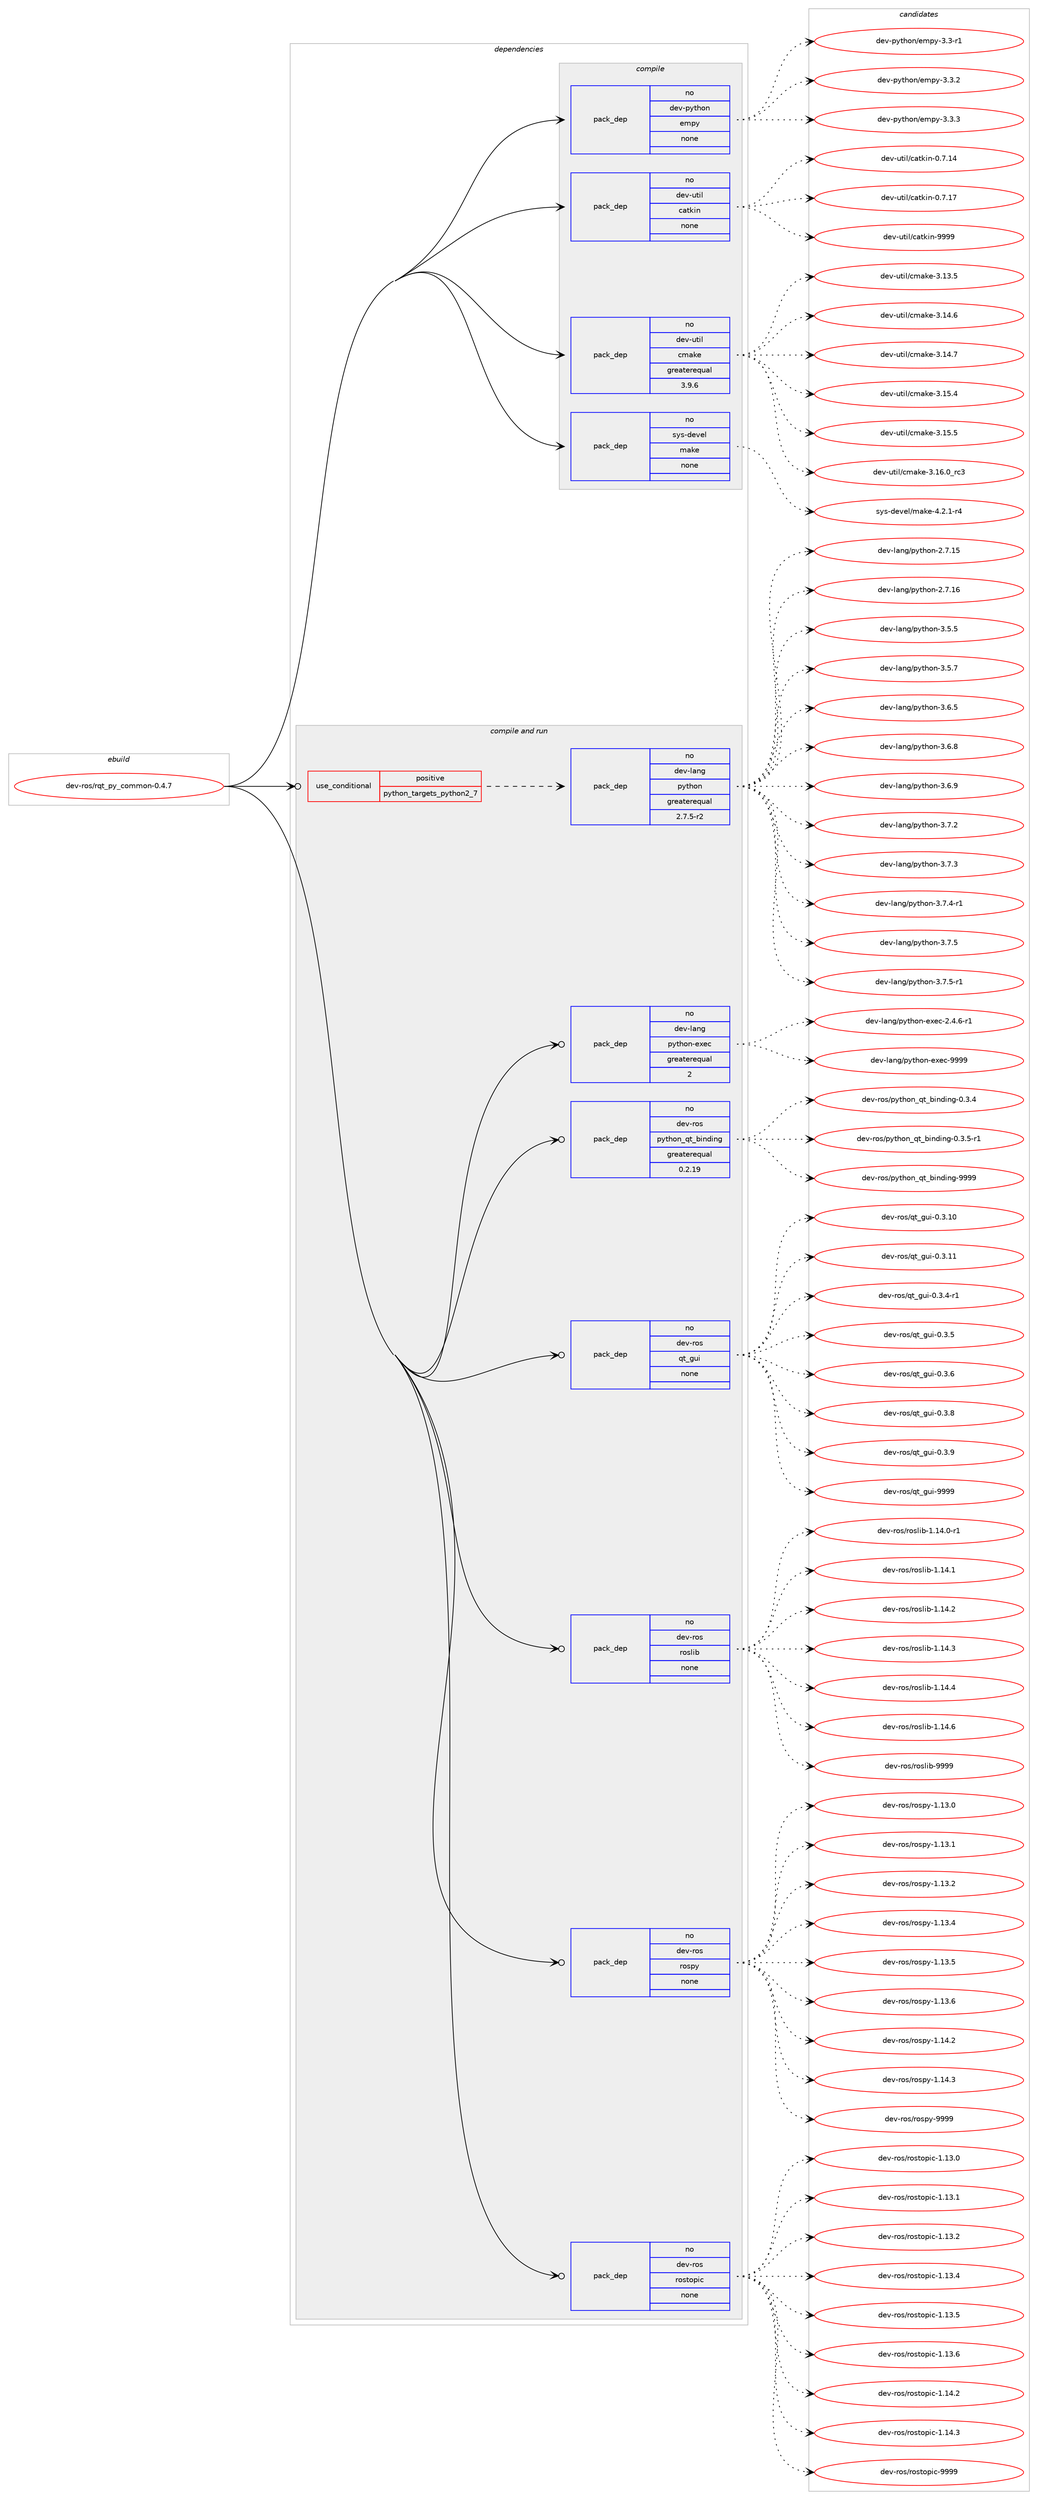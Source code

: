 digraph prolog {

# *************
# Graph options
# *************

newrank=true;
concentrate=true;
compound=true;
graph [rankdir=LR,fontname=Helvetica,fontsize=10,ranksep=1.5];#, ranksep=2.5, nodesep=0.2];
edge  [arrowhead=vee];
node  [fontname=Helvetica,fontsize=10];

# **********
# The ebuild
# **********

subgraph cluster_leftcol {
color=gray;
rank=same;
label=<<i>ebuild</i>>;
id [label="dev-ros/rqt_py_common-0.4.7", color=red, width=4, href="../dev-ros/rqt_py_common-0.4.7.svg"];
}

# ****************
# The dependencies
# ****************

subgraph cluster_midcol {
color=gray;
label=<<i>dependencies</i>>;
subgraph cluster_compile {
fillcolor="#eeeeee";
style=filled;
label=<<i>compile</i>>;
subgraph pack498689 {
dependency665894 [label=<<TABLE BORDER="0" CELLBORDER="1" CELLSPACING="0" CELLPADDING="4" WIDTH="220"><TR><TD ROWSPAN="6" CELLPADDING="30">pack_dep</TD></TR><TR><TD WIDTH="110">no</TD></TR><TR><TD>dev-python</TD></TR><TR><TD>empy</TD></TR><TR><TD>none</TD></TR><TR><TD></TD></TR></TABLE>>, shape=none, color=blue];
}
id:e -> dependency665894:w [weight=20,style="solid",arrowhead="vee"];
subgraph pack498690 {
dependency665895 [label=<<TABLE BORDER="0" CELLBORDER="1" CELLSPACING="0" CELLPADDING="4" WIDTH="220"><TR><TD ROWSPAN="6" CELLPADDING="30">pack_dep</TD></TR><TR><TD WIDTH="110">no</TD></TR><TR><TD>dev-util</TD></TR><TR><TD>catkin</TD></TR><TR><TD>none</TD></TR><TR><TD></TD></TR></TABLE>>, shape=none, color=blue];
}
id:e -> dependency665895:w [weight=20,style="solid",arrowhead="vee"];
subgraph pack498691 {
dependency665896 [label=<<TABLE BORDER="0" CELLBORDER="1" CELLSPACING="0" CELLPADDING="4" WIDTH="220"><TR><TD ROWSPAN="6" CELLPADDING="30">pack_dep</TD></TR><TR><TD WIDTH="110">no</TD></TR><TR><TD>dev-util</TD></TR><TR><TD>cmake</TD></TR><TR><TD>greaterequal</TD></TR><TR><TD>3.9.6</TD></TR></TABLE>>, shape=none, color=blue];
}
id:e -> dependency665896:w [weight=20,style="solid",arrowhead="vee"];
subgraph pack498692 {
dependency665897 [label=<<TABLE BORDER="0" CELLBORDER="1" CELLSPACING="0" CELLPADDING="4" WIDTH="220"><TR><TD ROWSPAN="6" CELLPADDING="30">pack_dep</TD></TR><TR><TD WIDTH="110">no</TD></TR><TR><TD>sys-devel</TD></TR><TR><TD>make</TD></TR><TR><TD>none</TD></TR><TR><TD></TD></TR></TABLE>>, shape=none, color=blue];
}
id:e -> dependency665897:w [weight=20,style="solid",arrowhead="vee"];
}
subgraph cluster_compileandrun {
fillcolor="#eeeeee";
style=filled;
label=<<i>compile and run</i>>;
subgraph cond155299 {
dependency665898 [label=<<TABLE BORDER="0" CELLBORDER="1" CELLSPACING="0" CELLPADDING="4"><TR><TD ROWSPAN="3" CELLPADDING="10">use_conditional</TD></TR><TR><TD>positive</TD></TR><TR><TD>python_targets_python2_7</TD></TR></TABLE>>, shape=none, color=red];
subgraph pack498693 {
dependency665899 [label=<<TABLE BORDER="0" CELLBORDER="1" CELLSPACING="0" CELLPADDING="4" WIDTH="220"><TR><TD ROWSPAN="6" CELLPADDING="30">pack_dep</TD></TR><TR><TD WIDTH="110">no</TD></TR><TR><TD>dev-lang</TD></TR><TR><TD>python</TD></TR><TR><TD>greaterequal</TD></TR><TR><TD>2.7.5-r2</TD></TR></TABLE>>, shape=none, color=blue];
}
dependency665898:e -> dependency665899:w [weight=20,style="dashed",arrowhead="vee"];
}
id:e -> dependency665898:w [weight=20,style="solid",arrowhead="odotvee"];
subgraph pack498694 {
dependency665900 [label=<<TABLE BORDER="0" CELLBORDER="1" CELLSPACING="0" CELLPADDING="4" WIDTH="220"><TR><TD ROWSPAN="6" CELLPADDING="30">pack_dep</TD></TR><TR><TD WIDTH="110">no</TD></TR><TR><TD>dev-lang</TD></TR><TR><TD>python-exec</TD></TR><TR><TD>greaterequal</TD></TR><TR><TD>2</TD></TR></TABLE>>, shape=none, color=blue];
}
id:e -> dependency665900:w [weight=20,style="solid",arrowhead="odotvee"];
subgraph pack498695 {
dependency665901 [label=<<TABLE BORDER="0" CELLBORDER="1" CELLSPACING="0" CELLPADDING="4" WIDTH="220"><TR><TD ROWSPAN="6" CELLPADDING="30">pack_dep</TD></TR><TR><TD WIDTH="110">no</TD></TR><TR><TD>dev-ros</TD></TR><TR><TD>python_qt_binding</TD></TR><TR><TD>greaterequal</TD></TR><TR><TD>0.2.19</TD></TR></TABLE>>, shape=none, color=blue];
}
id:e -> dependency665901:w [weight=20,style="solid",arrowhead="odotvee"];
subgraph pack498696 {
dependency665902 [label=<<TABLE BORDER="0" CELLBORDER="1" CELLSPACING="0" CELLPADDING="4" WIDTH="220"><TR><TD ROWSPAN="6" CELLPADDING="30">pack_dep</TD></TR><TR><TD WIDTH="110">no</TD></TR><TR><TD>dev-ros</TD></TR><TR><TD>qt_gui</TD></TR><TR><TD>none</TD></TR><TR><TD></TD></TR></TABLE>>, shape=none, color=blue];
}
id:e -> dependency665902:w [weight=20,style="solid",arrowhead="odotvee"];
subgraph pack498697 {
dependency665903 [label=<<TABLE BORDER="0" CELLBORDER="1" CELLSPACING="0" CELLPADDING="4" WIDTH="220"><TR><TD ROWSPAN="6" CELLPADDING="30">pack_dep</TD></TR><TR><TD WIDTH="110">no</TD></TR><TR><TD>dev-ros</TD></TR><TR><TD>roslib</TD></TR><TR><TD>none</TD></TR><TR><TD></TD></TR></TABLE>>, shape=none, color=blue];
}
id:e -> dependency665903:w [weight=20,style="solid",arrowhead="odotvee"];
subgraph pack498698 {
dependency665904 [label=<<TABLE BORDER="0" CELLBORDER="1" CELLSPACING="0" CELLPADDING="4" WIDTH="220"><TR><TD ROWSPAN="6" CELLPADDING="30">pack_dep</TD></TR><TR><TD WIDTH="110">no</TD></TR><TR><TD>dev-ros</TD></TR><TR><TD>rospy</TD></TR><TR><TD>none</TD></TR><TR><TD></TD></TR></TABLE>>, shape=none, color=blue];
}
id:e -> dependency665904:w [weight=20,style="solid",arrowhead="odotvee"];
subgraph pack498699 {
dependency665905 [label=<<TABLE BORDER="0" CELLBORDER="1" CELLSPACING="0" CELLPADDING="4" WIDTH="220"><TR><TD ROWSPAN="6" CELLPADDING="30">pack_dep</TD></TR><TR><TD WIDTH="110">no</TD></TR><TR><TD>dev-ros</TD></TR><TR><TD>rostopic</TD></TR><TR><TD>none</TD></TR><TR><TD></TD></TR></TABLE>>, shape=none, color=blue];
}
id:e -> dependency665905:w [weight=20,style="solid",arrowhead="odotvee"];
}
subgraph cluster_run {
fillcolor="#eeeeee";
style=filled;
label=<<i>run</i>>;
}
}

# **************
# The candidates
# **************

subgraph cluster_choices {
rank=same;
color=gray;
label=<<i>candidates</i>>;

subgraph choice498689 {
color=black;
nodesep=1;
choice1001011184511212111610411111047101109112121455146514511449 [label="dev-python/empy-3.3-r1", color=red, width=4,href="../dev-python/empy-3.3-r1.svg"];
choice1001011184511212111610411111047101109112121455146514650 [label="dev-python/empy-3.3.2", color=red, width=4,href="../dev-python/empy-3.3.2.svg"];
choice1001011184511212111610411111047101109112121455146514651 [label="dev-python/empy-3.3.3", color=red, width=4,href="../dev-python/empy-3.3.3.svg"];
dependency665894:e -> choice1001011184511212111610411111047101109112121455146514511449:w [style=dotted,weight="100"];
dependency665894:e -> choice1001011184511212111610411111047101109112121455146514650:w [style=dotted,weight="100"];
dependency665894:e -> choice1001011184511212111610411111047101109112121455146514651:w [style=dotted,weight="100"];
}
subgraph choice498690 {
color=black;
nodesep=1;
choice1001011184511711610510847999711610710511045484655464952 [label="dev-util/catkin-0.7.14", color=red, width=4,href="../dev-util/catkin-0.7.14.svg"];
choice1001011184511711610510847999711610710511045484655464955 [label="dev-util/catkin-0.7.17", color=red, width=4,href="../dev-util/catkin-0.7.17.svg"];
choice100101118451171161051084799971161071051104557575757 [label="dev-util/catkin-9999", color=red, width=4,href="../dev-util/catkin-9999.svg"];
dependency665895:e -> choice1001011184511711610510847999711610710511045484655464952:w [style=dotted,weight="100"];
dependency665895:e -> choice1001011184511711610510847999711610710511045484655464955:w [style=dotted,weight="100"];
dependency665895:e -> choice100101118451171161051084799971161071051104557575757:w [style=dotted,weight="100"];
}
subgraph choice498691 {
color=black;
nodesep=1;
choice1001011184511711610510847991099710710145514649514653 [label="dev-util/cmake-3.13.5", color=red, width=4,href="../dev-util/cmake-3.13.5.svg"];
choice1001011184511711610510847991099710710145514649524654 [label="dev-util/cmake-3.14.6", color=red, width=4,href="../dev-util/cmake-3.14.6.svg"];
choice1001011184511711610510847991099710710145514649524655 [label="dev-util/cmake-3.14.7", color=red, width=4,href="../dev-util/cmake-3.14.7.svg"];
choice1001011184511711610510847991099710710145514649534652 [label="dev-util/cmake-3.15.4", color=red, width=4,href="../dev-util/cmake-3.15.4.svg"];
choice1001011184511711610510847991099710710145514649534653 [label="dev-util/cmake-3.15.5", color=red, width=4,href="../dev-util/cmake-3.15.5.svg"];
choice1001011184511711610510847991099710710145514649544648951149951 [label="dev-util/cmake-3.16.0_rc3", color=red, width=4,href="../dev-util/cmake-3.16.0_rc3.svg"];
dependency665896:e -> choice1001011184511711610510847991099710710145514649514653:w [style=dotted,weight="100"];
dependency665896:e -> choice1001011184511711610510847991099710710145514649524654:w [style=dotted,weight="100"];
dependency665896:e -> choice1001011184511711610510847991099710710145514649524655:w [style=dotted,weight="100"];
dependency665896:e -> choice1001011184511711610510847991099710710145514649534652:w [style=dotted,weight="100"];
dependency665896:e -> choice1001011184511711610510847991099710710145514649534653:w [style=dotted,weight="100"];
dependency665896:e -> choice1001011184511711610510847991099710710145514649544648951149951:w [style=dotted,weight="100"];
}
subgraph choice498692 {
color=black;
nodesep=1;
choice1151211154510010111810110847109971071014552465046494511452 [label="sys-devel/make-4.2.1-r4", color=red, width=4,href="../sys-devel/make-4.2.1-r4.svg"];
dependency665897:e -> choice1151211154510010111810110847109971071014552465046494511452:w [style=dotted,weight="100"];
}
subgraph choice498693 {
color=black;
nodesep=1;
choice10010111845108971101034711212111610411111045504655464953 [label="dev-lang/python-2.7.15", color=red, width=4,href="../dev-lang/python-2.7.15.svg"];
choice10010111845108971101034711212111610411111045504655464954 [label="dev-lang/python-2.7.16", color=red, width=4,href="../dev-lang/python-2.7.16.svg"];
choice100101118451089711010347112121116104111110455146534653 [label="dev-lang/python-3.5.5", color=red, width=4,href="../dev-lang/python-3.5.5.svg"];
choice100101118451089711010347112121116104111110455146534655 [label="dev-lang/python-3.5.7", color=red, width=4,href="../dev-lang/python-3.5.7.svg"];
choice100101118451089711010347112121116104111110455146544653 [label="dev-lang/python-3.6.5", color=red, width=4,href="../dev-lang/python-3.6.5.svg"];
choice100101118451089711010347112121116104111110455146544656 [label="dev-lang/python-3.6.8", color=red, width=4,href="../dev-lang/python-3.6.8.svg"];
choice100101118451089711010347112121116104111110455146544657 [label="dev-lang/python-3.6.9", color=red, width=4,href="../dev-lang/python-3.6.9.svg"];
choice100101118451089711010347112121116104111110455146554650 [label="dev-lang/python-3.7.2", color=red, width=4,href="../dev-lang/python-3.7.2.svg"];
choice100101118451089711010347112121116104111110455146554651 [label="dev-lang/python-3.7.3", color=red, width=4,href="../dev-lang/python-3.7.3.svg"];
choice1001011184510897110103471121211161041111104551465546524511449 [label="dev-lang/python-3.7.4-r1", color=red, width=4,href="../dev-lang/python-3.7.4-r1.svg"];
choice100101118451089711010347112121116104111110455146554653 [label="dev-lang/python-3.7.5", color=red, width=4,href="../dev-lang/python-3.7.5.svg"];
choice1001011184510897110103471121211161041111104551465546534511449 [label="dev-lang/python-3.7.5-r1", color=red, width=4,href="../dev-lang/python-3.7.5-r1.svg"];
dependency665899:e -> choice10010111845108971101034711212111610411111045504655464953:w [style=dotted,weight="100"];
dependency665899:e -> choice10010111845108971101034711212111610411111045504655464954:w [style=dotted,weight="100"];
dependency665899:e -> choice100101118451089711010347112121116104111110455146534653:w [style=dotted,weight="100"];
dependency665899:e -> choice100101118451089711010347112121116104111110455146534655:w [style=dotted,weight="100"];
dependency665899:e -> choice100101118451089711010347112121116104111110455146544653:w [style=dotted,weight="100"];
dependency665899:e -> choice100101118451089711010347112121116104111110455146544656:w [style=dotted,weight="100"];
dependency665899:e -> choice100101118451089711010347112121116104111110455146544657:w [style=dotted,weight="100"];
dependency665899:e -> choice100101118451089711010347112121116104111110455146554650:w [style=dotted,weight="100"];
dependency665899:e -> choice100101118451089711010347112121116104111110455146554651:w [style=dotted,weight="100"];
dependency665899:e -> choice1001011184510897110103471121211161041111104551465546524511449:w [style=dotted,weight="100"];
dependency665899:e -> choice100101118451089711010347112121116104111110455146554653:w [style=dotted,weight="100"];
dependency665899:e -> choice1001011184510897110103471121211161041111104551465546534511449:w [style=dotted,weight="100"];
}
subgraph choice498694 {
color=black;
nodesep=1;
choice10010111845108971101034711212111610411111045101120101994550465246544511449 [label="dev-lang/python-exec-2.4.6-r1", color=red, width=4,href="../dev-lang/python-exec-2.4.6-r1.svg"];
choice10010111845108971101034711212111610411111045101120101994557575757 [label="dev-lang/python-exec-9999", color=red, width=4,href="../dev-lang/python-exec-9999.svg"];
dependency665900:e -> choice10010111845108971101034711212111610411111045101120101994550465246544511449:w [style=dotted,weight="100"];
dependency665900:e -> choice10010111845108971101034711212111610411111045101120101994557575757:w [style=dotted,weight="100"];
}
subgraph choice498695 {
color=black;
nodesep=1;
choice1001011184511411111547112121116104111110951131169598105110100105110103454846514652 [label="dev-ros/python_qt_binding-0.3.4", color=red, width=4,href="../dev-ros/python_qt_binding-0.3.4.svg"];
choice10010111845114111115471121211161041111109511311695981051101001051101034548465146534511449 [label="dev-ros/python_qt_binding-0.3.5-r1", color=red, width=4,href="../dev-ros/python_qt_binding-0.3.5-r1.svg"];
choice10010111845114111115471121211161041111109511311695981051101001051101034557575757 [label="dev-ros/python_qt_binding-9999", color=red, width=4,href="../dev-ros/python_qt_binding-9999.svg"];
dependency665901:e -> choice1001011184511411111547112121116104111110951131169598105110100105110103454846514652:w [style=dotted,weight="100"];
dependency665901:e -> choice10010111845114111115471121211161041111109511311695981051101001051101034548465146534511449:w [style=dotted,weight="100"];
dependency665901:e -> choice10010111845114111115471121211161041111109511311695981051101001051101034557575757:w [style=dotted,weight="100"];
}
subgraph choice498696 {
color=black;
nodesep=1;
choice10010111845114111115471131169510311710545484651464948 [label="dev-ros/qt_gui-0.3.10", color=red, width=4,href="../dev-ros/qt_gui-0.3.10.svg"];
choice10010111845114111115471131169510311710545484651464949 [label="dev-ros/qt_gui-0.3.11", color=red, width=4,href="../dev-ros/qt_gui-0.3.11.svg"];
choice1001011184511411111547113116951031171054548465146524511449 [label="dev-ros/qt_gui-0.3.4-r1", color=red, width=4,href="../dev-ros/qt_gui-0.3.4-r1.svg"];
choice100101118451141111154711311695103117105454846514653 [label="dev-ros/qt_gui-0.3.5", color=red, width=4,href="../dev-ros/qt_gui-0.3.5.svg"];
choice100101118451141111154711311695103117105454846514654 [label="dev-ros/qt_gui-0.3.6", color=red, width=4,href="../dev-ros/qt_gui-0.3.6.svg"];
choice100101118451141111154711311695103117105454846514656 [label="dev-ros/qt_gui-0.3.8", color=red, width=4,href="../dev-ros/qt_gui-0.3.8.svg"];
choice100101118451141111154711311695103117105454846514657 [label="dev-ros/qt_gui-0.3.9", color=red, width=4,href="../dev-ros/qt_gui-0.3.9.svg"];
choice1001011184511411111547113116951031171054557575757 [label="dev-ros/qt_gui-9999", color=red, width=4,href="../dev-ros/qt_gui-9999.svg"];
dependency665902:e -> choice10010111845114111115471131169510311710545484651464948:w [style=dotted,weight="100"];
dependency665902:e -> choice10010111845114111115471131169510311710545484651464949:w [style=dotted,weight="100"];
dependency665902:e -> choice1001011184511411111547113116951031171054548465146524511449:w [style=dotted,weight="100"];
dependency665902:e -> choice100101118451141111154711311695103117105454846514653:w [style=dotted,weight="100"];
dependency665902:e -> choice100101118451141111154711311695103117105454846514654:w [style=dotted,weight="100"];
dependency665902:e -> choice100101118451141111154711311695103117105454846514656:w [style=dotted,weight="100"];
dependency665902:e -> choice100101118451141111154711311695103117105454846514657:w [style=dotted,weight="100"];
dependency665902:e -> choice1001011184511411111547113116951031171054557575757:w [style=dotted,weight="100"];
}
subgraph choice498697 {
color=black;
nodesep=1;
choice100101118451141111154711411111510810598454946495246484511449 [label="dev-ros/roslib-1.14.0-r1", color=red, width=4,href="../dev-ros/roslib-1.14.0-r1.svg"];
choice10010111845114111115471141111151081059845494649524649 [label="dev-ros/roslib-1.14.1", color=red, width=4,href="../dev-ros/roslib-1.14.1.svg"];
choice10010111845114111115471141111151081059845494649524650 [label="dev-ros/roslib-1.14.2", color=red, width=4,href="../dev-ros/roslib-1.14.2.svg"];
choice10010111845114111115471141111151081059845494649524651 [label="dev-ros/roslib-1.14.3", color=red, width=4,href="../dev-ros/roslib-1.14.3.svg"];
choice10010111845114111115471141111151081059845494649524652 [label="dev-ros/roslib-1.14.4", color=red, width=4,href="../dev-ros/roslib-1.14.4.svg"];
choice10010111845114111115471141111151081059845494649524654 [label="dev-ros/roslib-1.14.6", color=red, width=4,href="../dev-ros/roslib-1.14.6.svg"];
choice1001011184511411111547114111115108105984557575757 [label="dev-ros/roslib-9999", color=red, width=4,href="../dev-ros/roslib-9999.svg"];
dependency665903:e -> choice100101118451141111154711411111510810598454946495246484511449:w [style=dotted,weight="100"];
dependency665903:e -> choice10010111845114111115471141111151081059845494649524649:w [style=dotted,weight="100"];
dependency665903:e -> choice10010111845114111115471141111151081059845494649524650:w [style=dotted,weight="100"];
dependency665903:e -> choice10010111845114111115471141111151081059845494649524651:w [style=dotted,weight="100"];
dependency665903:e -> choice10010111845114111115471141111151081059845494649524652:w [style=dotted,weight="100"];
dependency665903:e -> choice10010111845114111115471141111151081059845494649524654:w [style=dotted,weight="100"];
dependency665903:e -> choice1001011184511411111547114111115108105984557575757:w [style=dotted,weight="100"];
}
subgraph choice498698 {
color=black;
nodesep=1;
choice100101118451141111154711411111511212145494649514648 [label="dev-ros/rospy-1.13.0", color=red, width=4,href="../dev-ros/rospy-1.13.0.svg"];
choice100101118451141111154711411111511212145494649514649 [label="dev-ros/rospy-1.13.1", color=red, width=4,href="../dev-ros/rospy-1.13.1.svg"];
choice100101118451141111154711411111511212145494649514650 [label="dev-ros/rospy-1.13.2", color=red, width=4,href="../dev-ros/rospy-1.13.2.svg"];
choice100101118451141111154711411111511212145494649514652 [label="dev-ros/rospy-1.13.4", color=red, width=4,href="../dev-ros/rospy-1.13.4.svg"];
choice100101118451141111154711411111511212145494649514653 [label="dev-ros/rospy-1.13.5", color=red, width=4,href="../dev-ros/rospy-1.13.5.svg"];
choice100101118451141111154711411111511212145494649514654 [label="dev-ros/rospy-1.13.6", color=red, width=4,href="../dev-ros/rospy-1.13.6.svg"];
choice100101118451141111154711411111511212145494649524650 [label="dev-ros/rospy-1.14.2", color=red, width=4,href="../dev-ros/rospy-1.14.2.svg"];
choice100101118451141111154711411111511212145494649524651 [label="dev-ros/rospy-1.14.3", color=red, width=4,href="../dev-ros/rospy-1.14.3.svg"];
choice10010111845114111115471141111151121214557575757 [label="dev-ros/rospy-9999", color=red, width=4,href="../dev-ros/rospy-9999.svg"];
dependency665904:e -> choice100101118451141111154711411111511212145494649514648:w [style=dotted,weight="100"];
dependency665904:e -> choice100101118451141111154711411111511212145494649514649:w [style=dotted,weight="100"];
dependency665904:e -> choice100101118451141111154711411111511212145494649514650:w [style=dotted,weight="100"];
dependency665904:e -> choice100101118451141111154711411111511212145494649514652:w [style=dotted,weight="100"];
dependency665904:e -> choice100101118451141111154711411111511212145494649514653:w [style=dotted,weight="100"];
dependency665904:e -> choice100101118451141111154711411111511212145494649514654:w [style=dotted,weight="100"];
dependency665904:e -> choice100101118451141111154711411111511212145494649524650:w [style=dotted,weight="100"];
dependency665904:e -> choice100101118451141111154711411111511212145494649524651:w [style=dotted,weight="100"];
dependency665904:e -> choice10010111845114111115471141111151121214557575757:w [style=dotted,weight="100"];
}
subgraph choice498699 {
color=black;
nodesep=1;
choice10010111845114111115471141111151161111121059945494649514648 [label="dev-ros/rostopic-1.13.0", color=red, width=4,href="../dev-ros/rostopic-1.13.0.svg"];
choice10010111845114111115471141111151161111121059945494649514649 [label="dev-ros/rostopic-1.13.1", color=red, width=4,href="../dev-ros/rostopic-1.13.1.svg"];
choice10010111845114111115471141111151161111121059945494649514650 [label="dev-ros/rostopic-1.13.2", color=red, width=4,href="../dev-ros/rostopic-1.13.2.svg"];
choice10010111845114111115471141111151161111121059945494649514652 [label="dev-ros/rostopic-1.13.4", color=red, width=4,href="../dev-ros/rostopic-1.13.4.svg"];
choice10010111845114111115471141111151161111121059945494649514653 [label="dev-ros/rostopic-1.13.5", color=red, width=4,href="../dev-ros/rostopic-1.13.5.svg"];
choice10010111845114111115471141111151161111121059945494649514654 [label="dev-ros/rostopic-1.13.6", color=red, width=4,href="../dev-ros/rostopic-1.13.6.svg"];
choice10010111845114111115471141111151161111121059945494649524650 [label="dev-ros/rostopic-1.14.2", color=red, width=4,href="../dev-ros/rostopic-1.14.2.svg"];
choice10010111845114111115471141111151161111121059945494649524651 [label="dev-ros/rostopic-1.14.3", color=red, width=4,href="../dev-ros/rostopic-1.14.3.svg"];
choice1001011184511411111547114111115116111112105994557575757 [label="dev-ros/rostopic-9999", color=red, width=4,href="../dev-ros/rostopic-9999.svg"];
dependency665905:e -> choice10010111845114111115471141111151161111121059945494649514648:w [style=dotted,weight="100"];
dependency665905:e -> choice10010111845114111115471141111151161111121059945494649514649:w [style=dotted,weight="100"];
dependency665905:e -> choice10010111845114111115471141111151161111121059945494649514650:w [style=dotted,weight="100"];
dependency665905:e -> choice10010111845114111115471141111151161111121059945494649514652:w [style=dotted,weight="100"];
dependency665905:e -> choice10010111845114111115471141111151161111121059945494649514653:w [style=dotted,weight="100"];
dependency665905:e -> choice10010111845114111115471141111151161111121059945494649514654:w [style=dotted,weight="100"];
dependency665905:e -> choice10010111845114111115471141111151161111121059945494649524650:w [style=dotted,weight="100"];
dependency665905:e -> choice10010111845114111115471141111151161111121059945494649524651:w [style=dotted,weight="100"];
dependency665905:e -> choice1001011184511411111547114111115116111112105994557575757:w [style=dotted,weight="100"];
}
}

}
